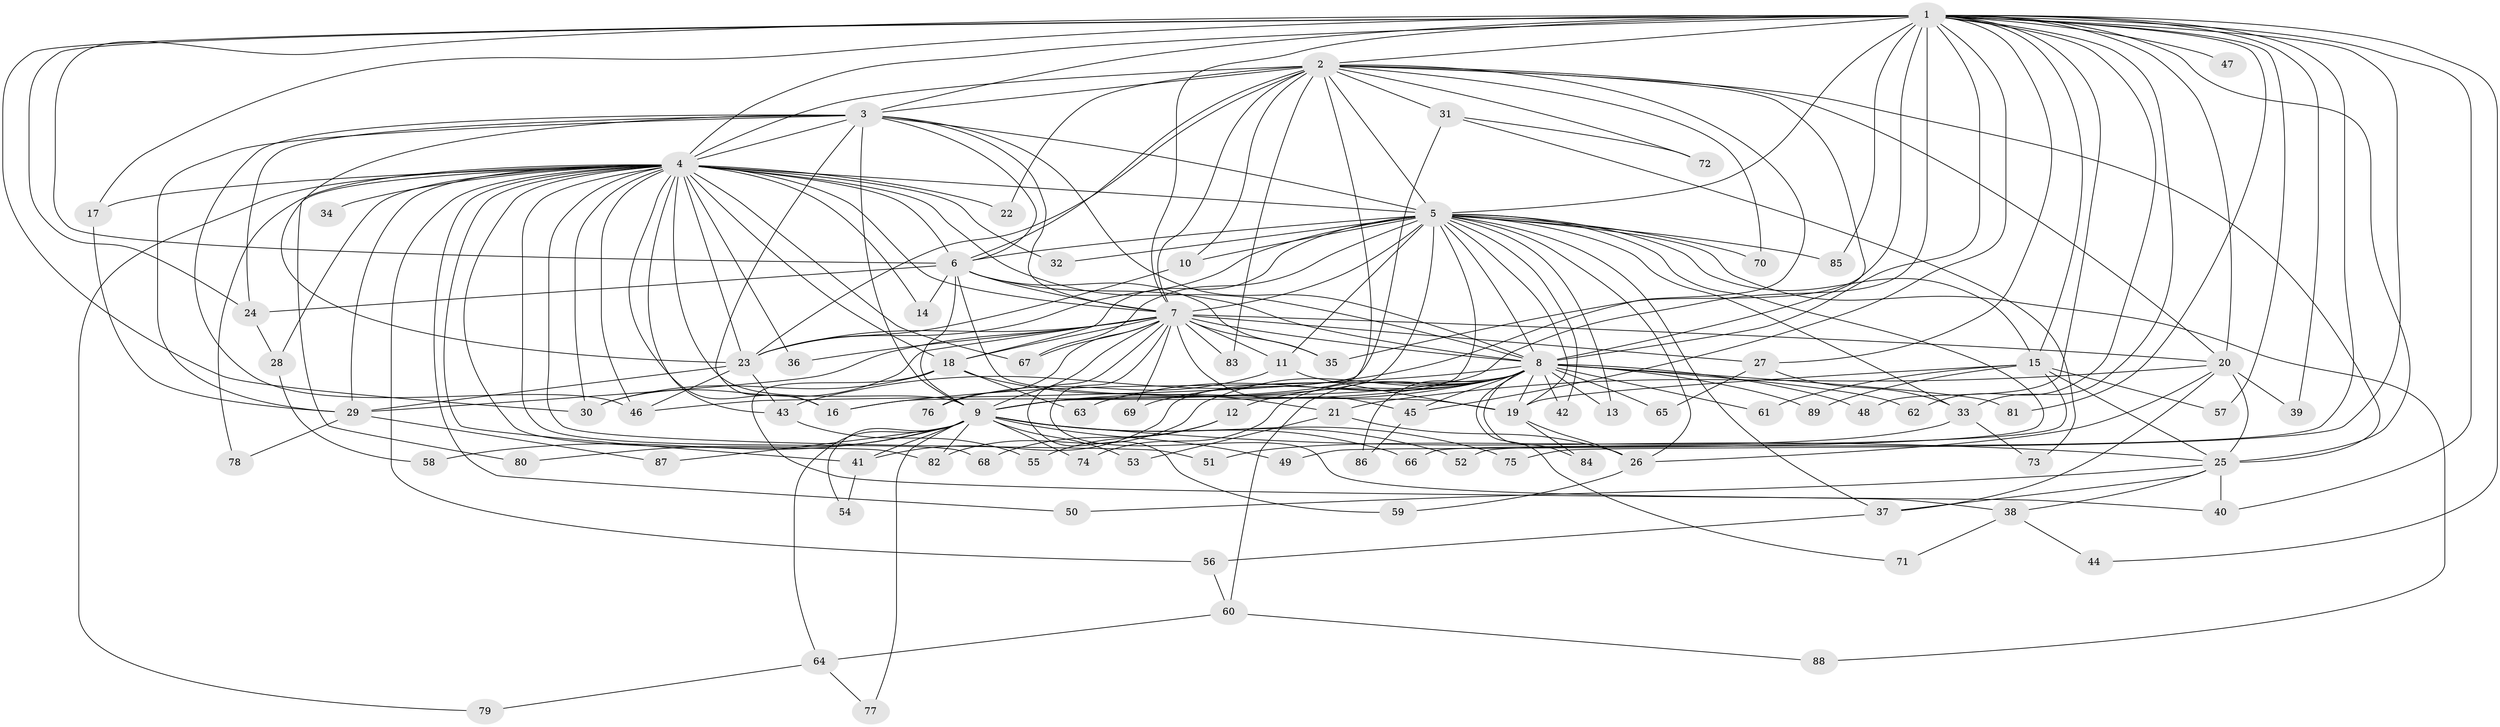 // original degree distribution, {26: 0.013513513513513514, 23: 0.006756756756756757, 21: 0.006756756756756757, 18: 0.006756756756756757, 36: 0.006756756756756757, 35: 0.006756756756756757, 16: 0.006756756756756757, 28: 0.006756756756756757, 34: 0.006756756756756757, 3: 0.16891891891891891, 4: 0.14189189189189189, 2: 0.5675675675675675, 8: 0.013513513513513514, 7: 0.02027027027027027, 5: 0.02027027027027027}
// Generated by graph-tools (version 1.1) at 2025/49/03/04/25 22:49:26]
// undirected, 89 vertices, 225 edges
graph export_dot {
  node [color=gray90,style=filled];
  1;
  2;
  3;
  4;
  5;
  6;
  7;
  8;
  9;
  10;
  11;
  12;
  13;
  14;
  15;
  16;
  17;
  18;
  19;
  20;
  21;
  22;
  23;
  24;
  25;
  26;
  27;
  28;
  29;
  30;
  31;
  32;
  33;
  34;
  35;
  36;
  37;
  38;
  39;
  40;
  41;
  42;
  43;
  44;
  45;
  46;
  47;
  48;
  49;
  50;
  51;
  52;
  53;
  54;
  55;
  56;
  57;
  58;
  59;
  60;
  61;
  62;
  63;
  64;
  65;
  66;
  67;
  68;
  69;
  70;
  71;
  72;
  73;
  74;
  75;
  76;
  77;
  78;
  79;
  80;
  81;
  82;
  83;
  84;
  85;
  86;
  87;
  88;
  89;
  1 -- 2 [weight=3.0];
  1 -- 3 [weight=2.0];
  1 -- 4 [weight=3.0];
  1 -- 5 [weight=2.0];
  1 -- 6 [weight=2.0];
  1 -- 7 [weight=3.0];
  1 -- 8 [weight=3.0];
  1 -- 9 [weight=2.0];
  1 -- 15 [weight=1.0];
  1 -- 17 [weight=1.0];
  1 -- 20 [weight=1.0];
  1 -- 24 [weight=2.0];
  1 -- 25 [weight=1.0];
  1 -- 27 [weight=1.0];
  1 -- 30 [weight=1.0];
  1 -- 33 [weight=1.0];
  1 -- 35 [weight=1.0];
  1 -- 39 [weight=1.0];
  1 -- 40 [weight=1.0];
  1 -- 44 [weight=1.0];
  1 -- 45 [weight=1.0];
  1 -- 47 [weight=2.0];
  1 -- 48 [weight=1.0];
  1 -- 52 [weight=1.0];
  1 -- 57 [weight=1.0];
  1 -- 62 [weight=1.0];
  1 -- 75 [weight=1.0];
  1 -- 81 [weight=1.0];
  1 -- 85 [weight=1.0];
  2 -- 3 [weight=1.0];
  2 -- 4 [weight=1.0];
  2 -- 5 [weight=2.0];
  2 -- 6 [weight=3.0];
  2 -- 7 [weight=1.0];
  2 -- 8 [weight=1.0];
  2 -- 9 [weight=1.0];
  2 -- 10 [weight=1.0];
  2 -- 20 [weight=1.0];
  2 -- 22 [weight=1.0];
  2 -- 23 [weight=2.0];
  2 -- 25 [weight=1.0];
  2 -- 31 [weight=1.0];
  2 -- 43 [weight=1.0];
  2 -- 70 [weight=1.0];
  2 -- 72 [weight=1.0];
  2 -- 83 [weight=1.0];
  3 -- 4 [weight=1.0];
  3 -- 5 [weight=2.0];
  3 -- 6 [weight=2.0];
  3 -- 7 [weight=1.0];
  3 -- 8 [weight=1.0];
  3 -- 9 [weight=1.0];
  3 -- 16 [weight=3.0];
  3 -- 23 [weight=1.0];
  3 -- 24 [weight=1.0];
  3 -- 29 [weight=1.0];
  3 -- 46 [weight=2.0];
  4 -- 5 [weight=2.0];
  4 -- 6 [weight=1.0];
  4 -- 7 [weight=1.0];
  4 -- 8 [weight=1.0];
  4 -- 9 [weight=2.0];
  4 -- 14 [weight=2.0];
  4 -- 16 [weight=1.0];
  4 -- 17 [weight=1.0];
  4 -- 18 [weight=1.0];
  4 -- 22 [weight=1.0];
  4 -- 23 [weight=1.0];
  4 -- 28 [weight=1.0];
  4 -- 29 [weight=1.0];
  4 -- 30 [weight=1.0];
  4 -- 32 [weight=1.0];
  4 -- 34 [weight=1.0];
  4 -- 36 [weight=1.0];
  4 -- 41 [weight=1.0];
  4 -- 43 [weight=1.0];
  4 -- 46 [weight=1.0];
  4 -- 50 [weight=1.0];
  4 -- 51 [weight=1.0];
  4 -- 56 [weight=1.0];
  4 -- 67 [weight=1.0];
  4 -- 68 [weight=1.0];
  4 -- 78 [weight=1.0];
  4 -- 79 [weight=1.0];
  4 -- 80 [weight=1.0];
  4 -- 82 [weight=1.0];
  5 -- 6 [weight=2.0];
  5 -- 7 [weight=1.0];
  5 -- 8 [weight=1.0];
  5 -- 9 [weight=1.0];
  5 -- 10 [weight=1.0];
  5 -- 11 [weight=1.0];
  5 -- 13 [weight=2.0];
  5 -- 15 [weight=1.0];
  5 -- 16 [weight=1.0];
  5 -- 18 [weight=2.0];
  5 -- 19 [weight=1.0];
  5 -- 23 [weight=2.0];
  5 -- 26 [weight=1.0];
  5 -- 32 [weight=1.0];
  5 -- 33 [weight=1.0];
  5 -- 37 [weight=1.0];
  5 -- 42 [weight=1.0];
  5 -- 49 [weight=1.0];
  5 -- 67 [weight=1.0];
  5 -- 70 [weight=2.0];
  5 -- 85 [weight=1.0];
  5 -- 88 [weight=1.0];
  6 -- 7 [weight=1.0];
  6 -- 8 [weight=1.0];
  6 -- 9 [weight=1.0];
  6 -- 14 [weight=2.0];
  6 -- 19 [weight=1.0];
  6 -- 24 [weight=1.0];
  6 -- 35 [weight=1.0];
  7 -- 8 [weight=1.0];
  7 -- 9 [weight=1.0];
  7 -- 11 [weight=1.0];
  7 -- 18 [weight=1.0];
  7 -- 20 [weight=1.0];
  7 -- 23 [weight=1.0];
  7 -- 27 [weight=2.0];
  7 -- 29 [weight=1.0];
  7 -- 30 [weight=1.0];
  7 -- 35 [weight=2.0];
  7 -- 36 [weight=1.0];
  7 -- 38 [weight=1.0];
  7 -- 45 [weight=1.0];
  7 -- 59 [weight=1.0];
  7 -- 67 [weight=1.0];
  7 -- 69 [weight=1.0];
  7 -- 76 [weight=1.0];
  7 -- 83 [weight=1.0];
  8 -- 9 [weight=2.0];
  8 -- 12 [weight=1.0];
  8 -- 13 [weight=1.0];
  8 -- 16 [weight=1.0];
  8 -- 19 [weight=1.0];
  8 -- 41 [weight=2.0];
  8 -- 42 [weight=1.0];
  8 -- 45 [weight=1.0];
  8 -- 48 [weight=1.0];
  8 -- 60 [weight=1.0];
  8 -- 61 [weight=1.0];
  8 -- 62 [weight=1.0];
  8 -- 63 [weight=1.0];
  8 -- 65 [weight=1.0];
  8 -- 69 [weight=1.0];
  8 -- 71 [weight=1.0];
  8 -- 74 [weight=1.0];
  8 -- 81 [weight=1.0];
  8 -- 82 [weight=1.0];
  8 -- 84 [weight=1.0];
  8 -- 86 [weight=1.0];
  8 -- 89 [weight=1.0];
  9 -- 25 [weight=1.0];
  9 -- 41 [weight=1.0];
  9 -- 49 [weight=1.0];
  9 -- 52 [weight=1.0];
  9 -- 53 [weight=1.0];
  9 -- 54 [weight=1.0];
  9 -- 58 [weight=1.0];
  9 -- 64 [weight=1.0];
  9 -- 66 [weight=1.0];
  9 -- 74 [weight=1.0];
  9 -- 75 [weight=1.0];
  9 -- 77 [weight=1.0];
  9 -- 80 [weight=1.0];
  9 -- 82 [weight=1.0];
  9 -- 87 [weight=1.0];
  10 -- 23 [weight=1.0];
  11 -- 19 [weight=1.0];
  11 -- 76 [weight=1.0];
  12 -- 55 [weight=1.0];
  12 -- 68 [weight=1.0];
  15 -- 19 [weight=1.0];
  15 -- 25 [weight=1.0];
  15 -- 57 [weight=1.0];
  15 -- 61 [weight=1.0];
  15 -- 66 [weight=1.0];
  15 -- 89 [weight=1.0];
  17 -- 29 [weight=1.0];
  18 -- 21 [weight=1.0];
  18 -- 30 [weight=1.0];
  18 -- 40 [weight=1.0];
  18 -- 63 [weight=1.0];
  19 -- 26 [weight=1.0];
  19 -- 84 [weight=1.0];
  20 -- 21 [weight=1.0];
  20 -- 25 [weight=1.0];
  20 -- 26 [weight=1.0];
  20 -- 37 [weight=1.0];
  20 -- 39 [weight=1.0];
  21 -- 26 [weight=1.0];
  21 -- 53 [weight=1.0];
  23 -- 29 [weight=1.0];
  23 -- 43 [weight=1.0];
  23 -- 46 [weight=1.0];
  24 -- 28 [weight=1.0];
  25 -- 37 [weight=1.0];
  25 -- 38 [weight=1.0];
  25 -- 40 [weight=1.0];
  25 -- 50 [weight=1.0];
  26 -- 59 [weight=1.0];
  27 -- 33 [weight=1.0];
  27 -- 65 [weight=1.0];
  28 -- 58 [weight=1.0];
  29 -- 78 [weight=1.0];
  29 -- 87 [weight=1.0];
  31 -- 46 [weight=1.0];
  31 -- 72 [weight=1.0];
  31 -- 73 [weight=1.0];
  33 -- 51 [weight=1.0];
  33 -- 73 [weight=1.0];
  37 -- 56 [weight=1.0];
  38 -- 44 [weight=1.0];
  38 -- 71 [weight=1.0];
  41 -- 54 [weight=1.0];
  43 -- 55 [weight=1.0];
  45 -- 86 [weight=1.0];
  56 -- 60 [weight=1.0];
  60 -- 64 [weight=1.0];
  60 -- 88 [weight=1.0];
  64 -- 77 [weight=1.0];
  64 -- 79 [weight=1.0];
}
